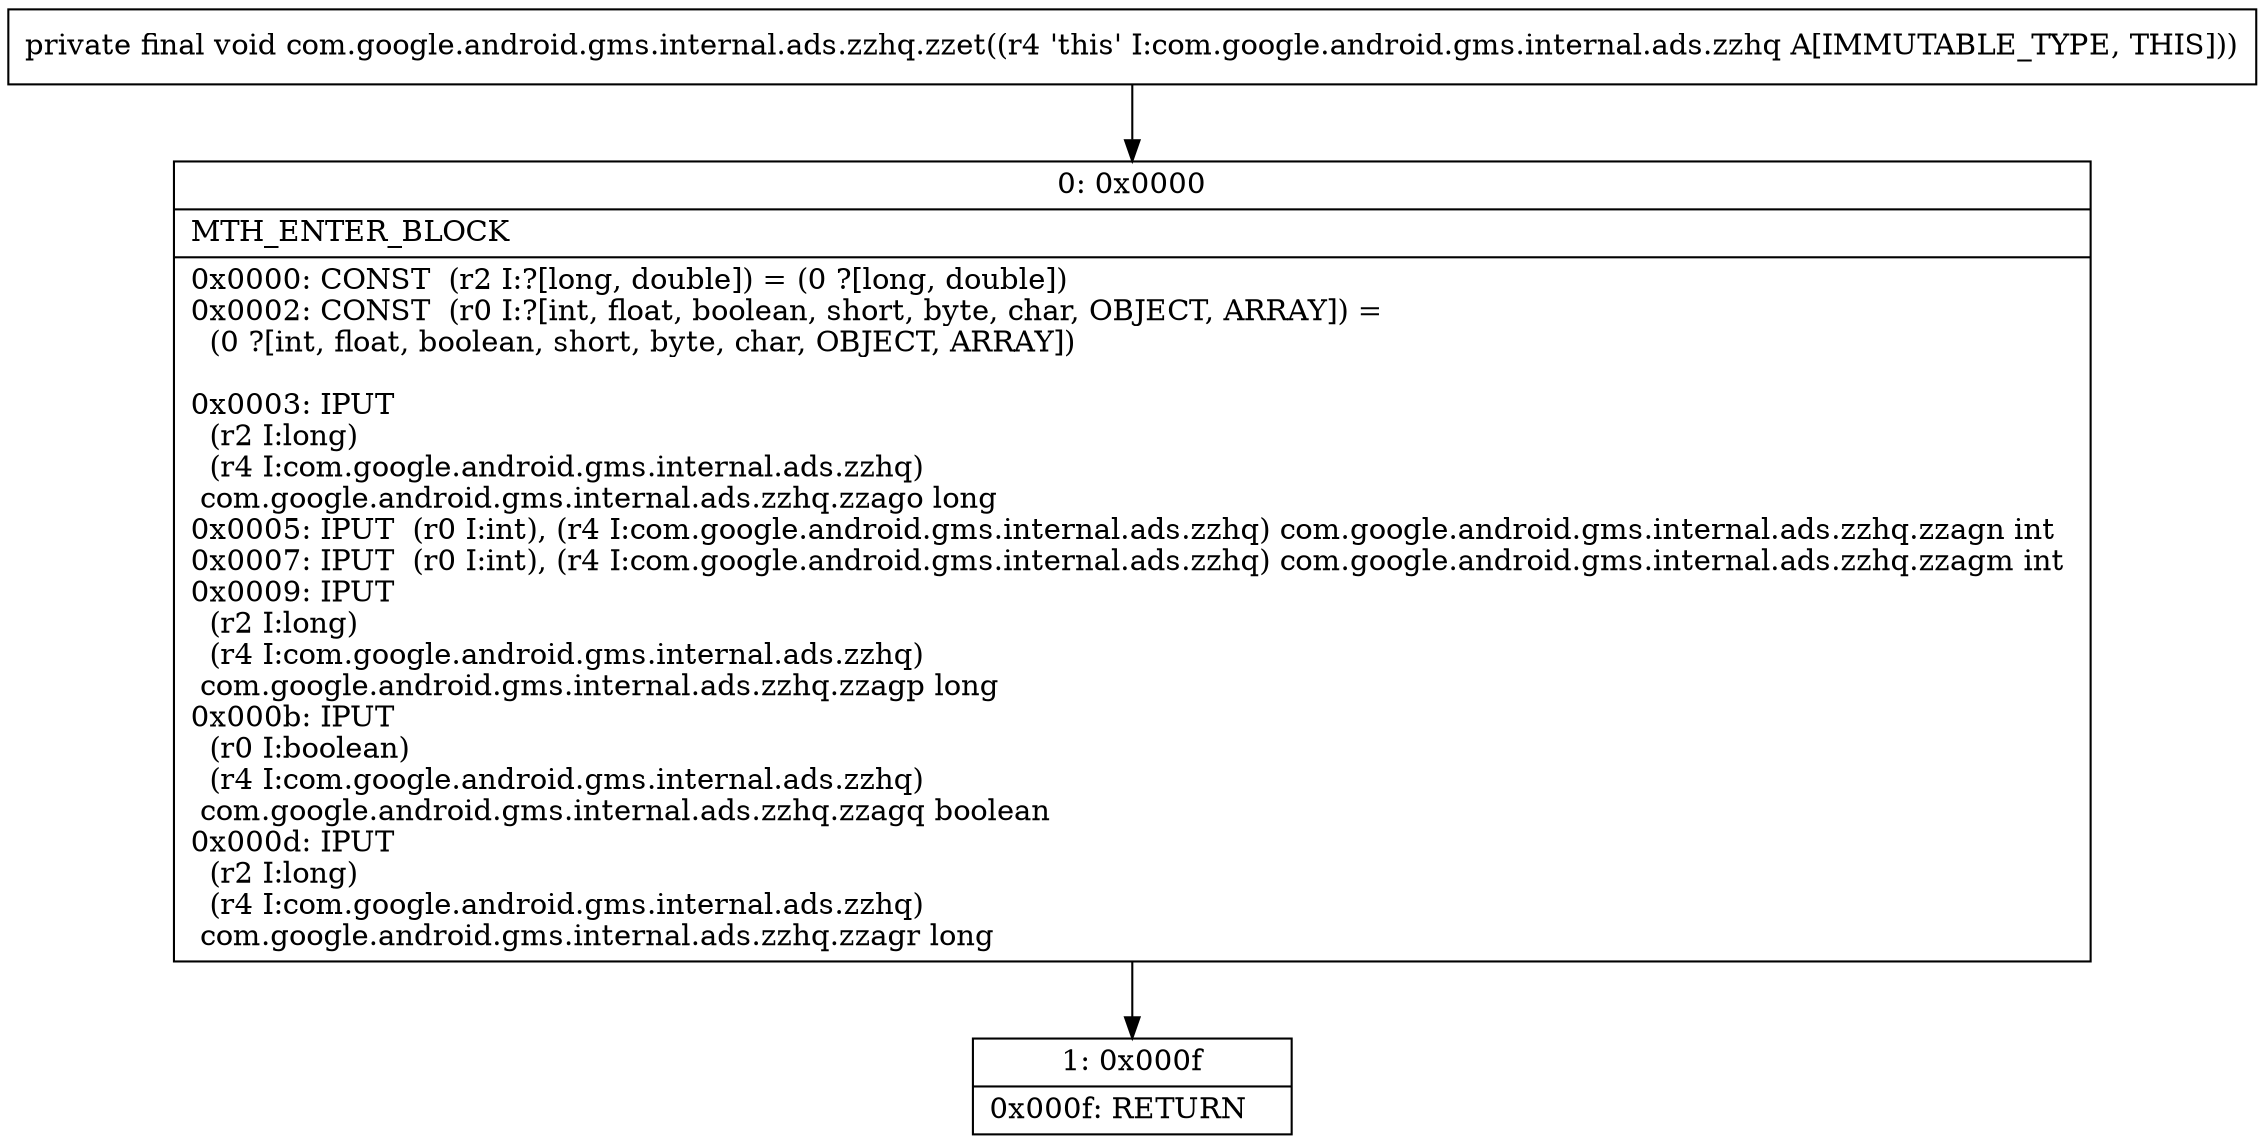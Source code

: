 digraph "CFG forcom.google.android.gms.internal.ads.zzhq.zzet()V" {
Node_0 [shape=record,label="{0\:\ 0x0000|MTH_ENTER_BLOCK\l|0x0000: CONST  (r2 I:?[long, double]) = (0 ?[long, double]) \l0x0002: CONST  (r0 I:?[int, float, boolean, short, byte, char, OBJECT, ARRAY]) = \l  (0 ?[int, float, boolean, short, byte, char, OBJECT, ARRAY])\l \l0x0003: IPUT  \l  (r2 I:long)\l  (r4 I:com.google.android.gms.internal.ads.zzhq)\l com.google.android.gms.internal.ads.zzhq.zzago long \l0x0005: IPUT  (r0 I:int), (r4 I:com.google.android.gms.internal.ads.zzhq) com.google.android.gms.internal.ads.zzhq.zzagn int \l0x0007: IPUT  (r0 I:int), (r4 I:com.google.android.gms.internal.ads.zzhq) com.google.android.gms.internal.ads.zzhq.zzagm int \l0x0009: IPUT  \l  (r2 I:long)\l  (r4 I:com.google.android.gms.internal.ads.zzhq)\l com.google.android.gms.internal.ads.zzhq.zzagp long \l0x000b: IPUT  \l  (r0 I:boolean)\l  (r4 I:com.google.android.gms.internal.ads.zzhq)\l com.google.android.gms.internal.ads.zzhq.zzagq boolean \l0x000d: IPUT  \l  (r2 I:long)\l  (r4 I:com.google.android.gms.internal.ads.zzhq)\l com.google.android.gms.internal.ads.zzhq.zzagr long \l}"];
Node_1 [shape=record,label="{1\:\ 0x000f|0x000f: RETURN   \l}"];
MethodNode[shape=record,label="{private final void com.google.android.gms.internal.ads.zzhq.zzet((r4 'this' I:com.google.android.gms.internal.ads.zzhq A[IMMUTABLE_TYPE, THIS])) }"];
MethodNode -> Node_0;
Node_0 -> Node_1;
}


